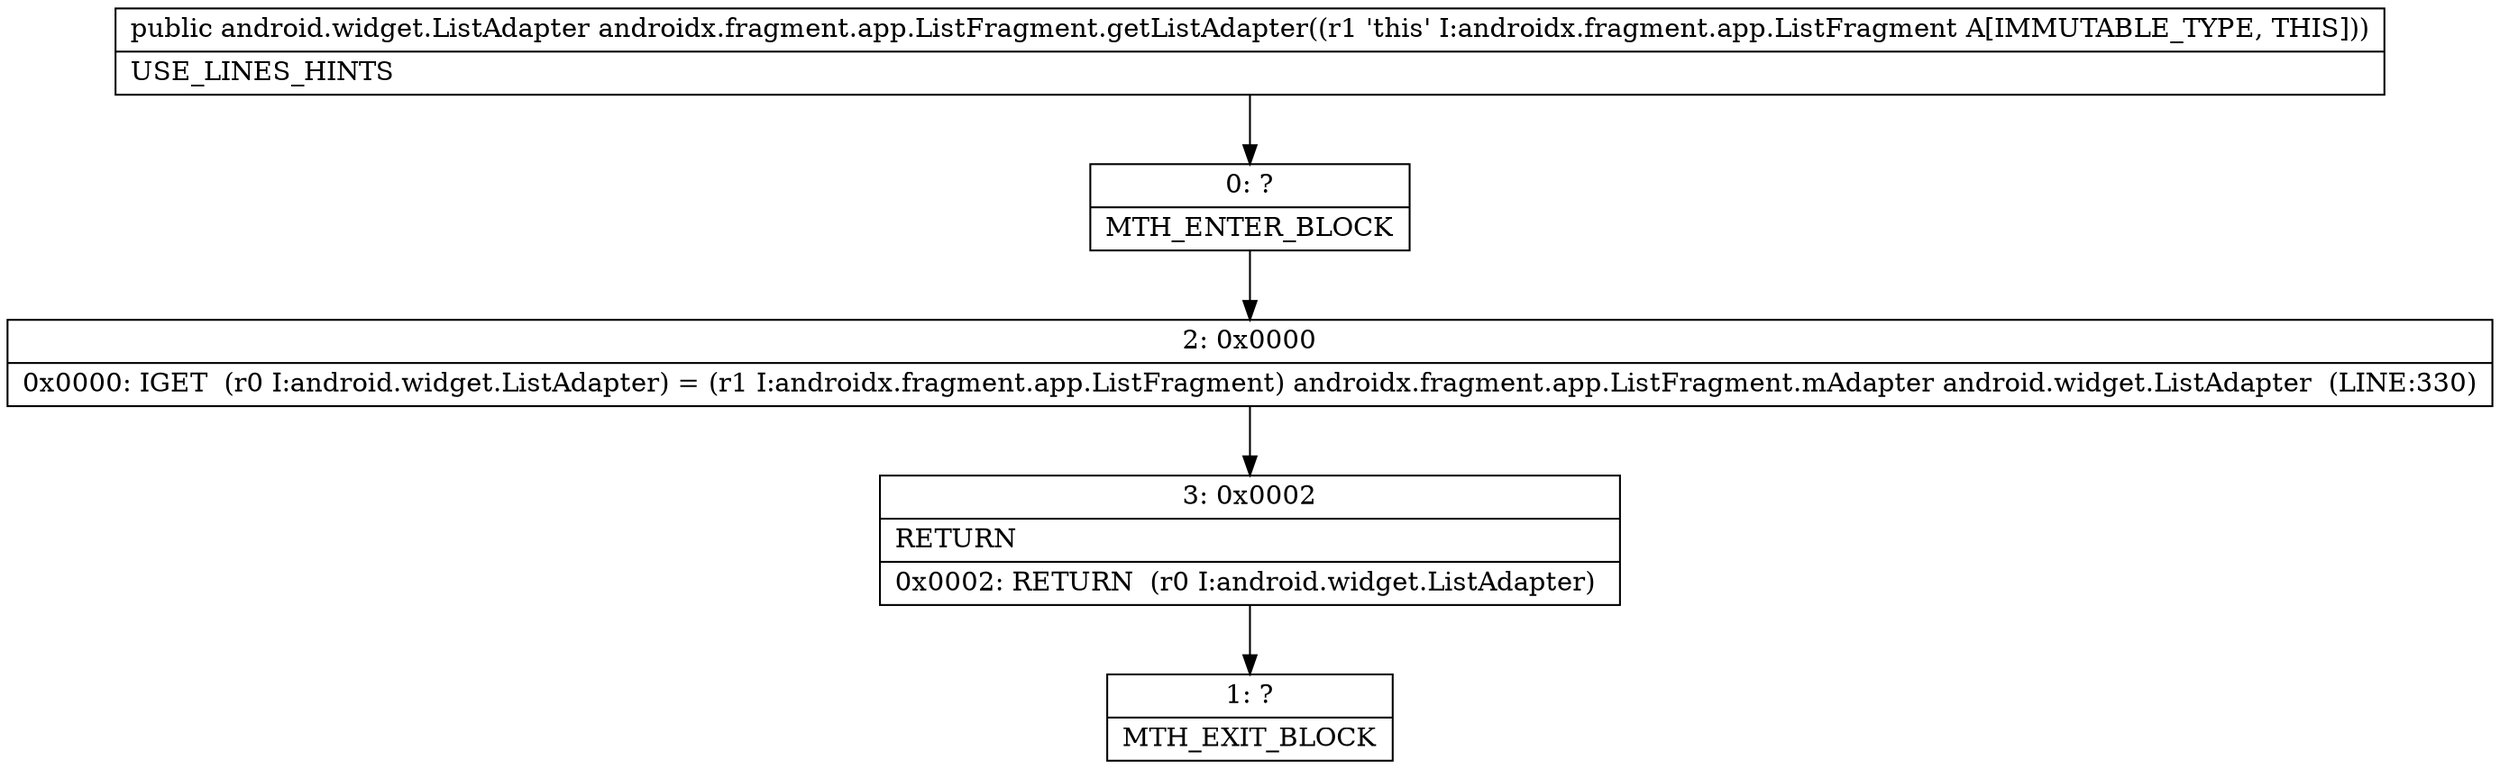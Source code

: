 digraph "CFG forandroidx.fragment.app.ListFragment.getListAdapter()Landroid\/widget\/ListAdapter;" {
Node_0 [shape=record,label="{0\:\ ?|MTH_ENTER_BLOCK\l}"];
Node_2 [shape=record,label="{2\:\ 0x0000|0x0000: IGET  (r0 I:android.widget.ListAdapter) = (r1 I:androidx.fragment.app.ListFragment) androidx.fragment.app.ListFragment.mAdapter android.widget.ListAdapter  (LINE:330)\l}"];
Node_3 [shape=record,label="{3\:\ 0x0002|RETURN\l|0x0002: RETURN  (r0 I:android.widget.ListAdapter) \l}"];
Node_1 [shape=record,label="{1\:\ ?|MTH_EXIT_BLOCK\l}"];
MethodNode[shape=record,label="{public android.widget.ListAdapter androidx.fragment.app.ListFragment.getListAdapter((r1 'this' I:androidx.fragment.app.ListFragment A[IMMUTABLE_TYPE, THIS]))  | USE_LINES_HINTS\l}"];
MethodNode -> Node_0;Node_0 -> Node_2;
Node_2 -> Node_3;
Node_3 -> Node_1;
}

